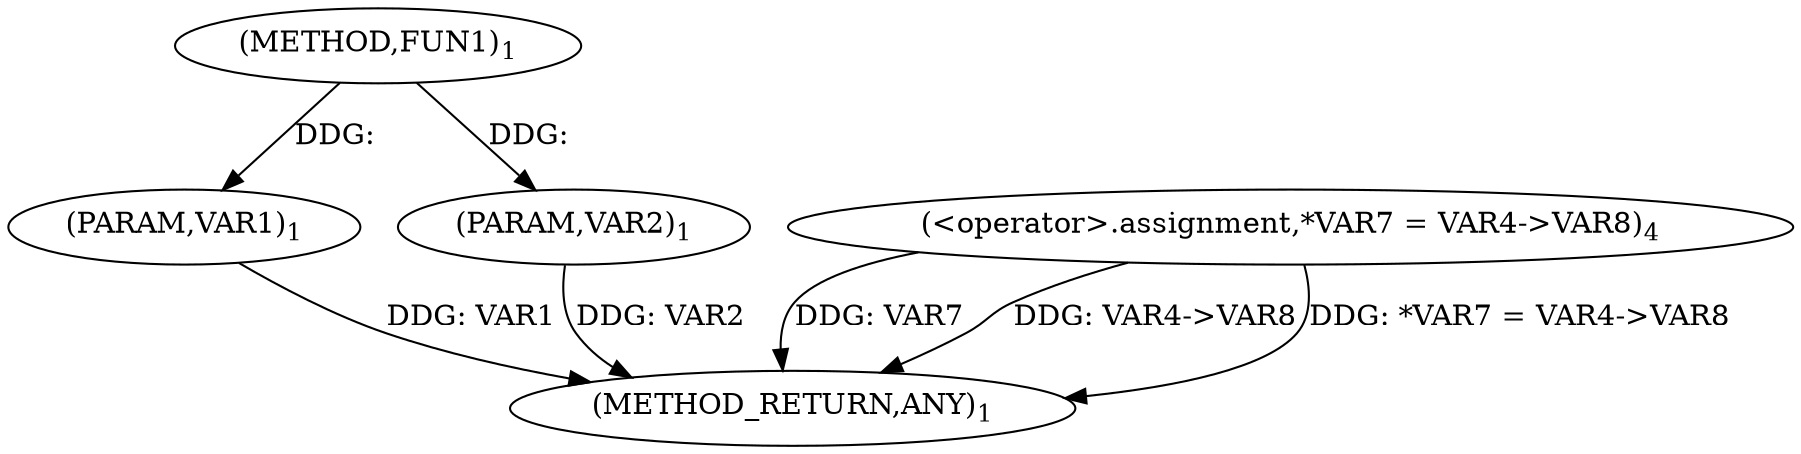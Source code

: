 digraph "FUN1" {  
"8" [label = <(METHOD,FUN1)<SUB>1</SUB>> ]
"22" [label = <(METHOD_RETURN,ANY)<SUB>1</SUB>> ]
"9" [label = <(PARAM,VAR1)<SUB>1</SUB>> ]
"10" [label = <(PARAM,VAR2)<SUB>1</SUB>> ]
"13" [label = <(&lt;operator&gt;.assignment,*VAR7 = VAR4-&gt;VAR8)<SUB>4</SUB>> ]
  "9" -> "22"  [ label = "DDG: VAR1"] 
  "10" -> "22"  [ label = "DDG: VAR2"] 
  "13" -> "22"  [ label = "DDG: VAR7"] 
  "13" -> "22"  [ label = "DDG: VAR4-&gt;VAR8"] 
  "13" -> "22"  [ label = "DDG: *VAR7 = VAR4-&gt;VAR8"] 
  "8" -> "9"  [ label = "DDG: "] 
  "8" -> "10"  [ label = "DDG: "] 
}

